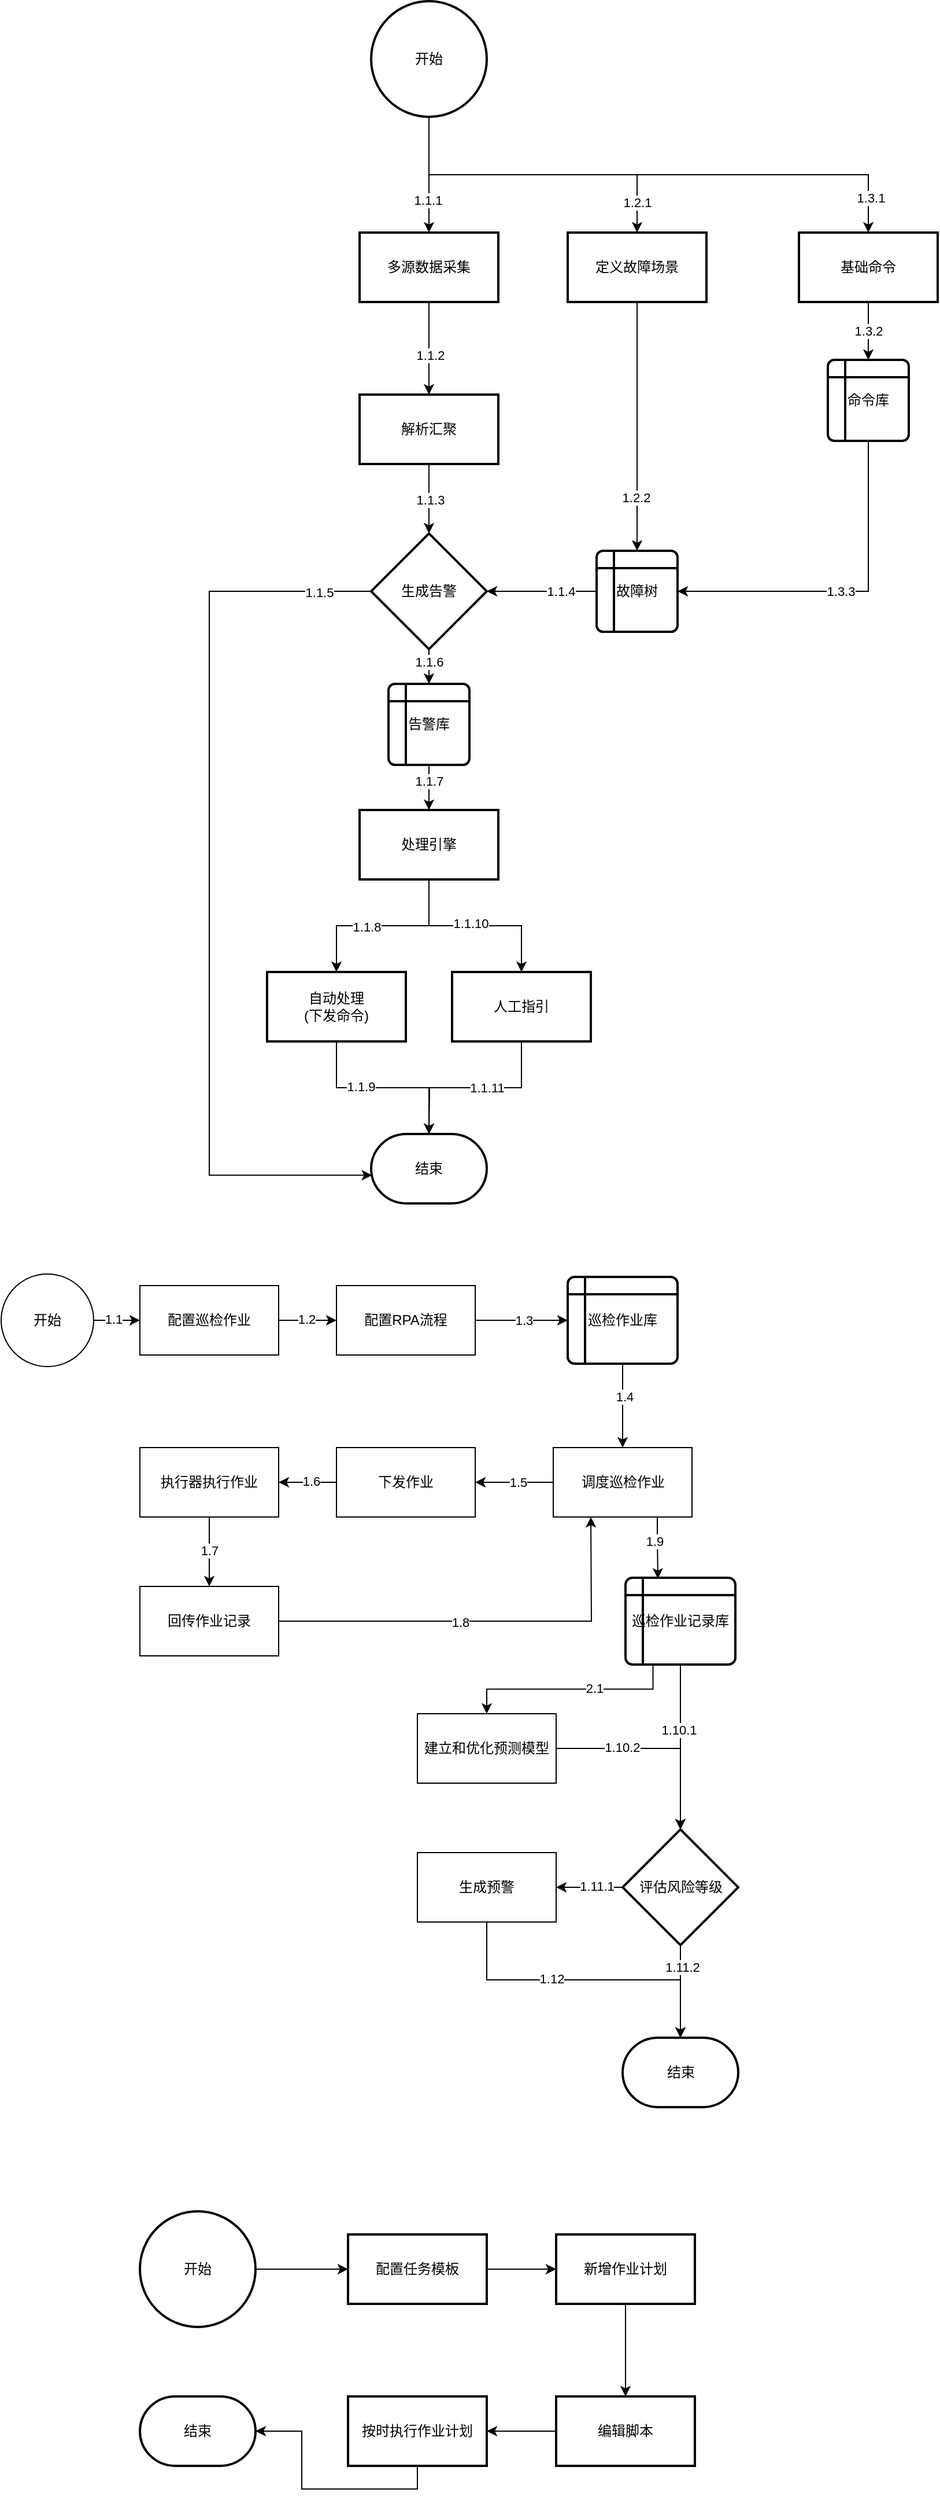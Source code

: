 <mxfile version="24.7.4">
  <diagram name="第 1 页" id="SVfDwHS8JEJLDXrOLqse">
    <mxGraphModel dx="1308" dy="915" grid="1" gridSize="10" guides="1" tooltips="1" connect="1" arrows="1" fold="1" page="1" pageScale="1" pageWidth="827" pageHeight="1169" math="0" shadow="0">
      <root>
        <mxCell id="0" />
        <mxCell id="1" parent="0" />
        <mxCell id="gOxFweUKBGqqjZpO7kUV-6" value="" style="edgeStyle=orthogonalEdgeStyle;rounded=0;orthogonalLoop=1;jettySize=auto;html=1;" edge="1" parent="1" source="gOxFweUKBGqqjZpO7kUV-2" target="gOxFweUKBGqqjZpO7kUV-5">
          <mxGeometry relative="1" as="geometry" />
        </mxCell>
        <mxCell id="gOxFweUKBGqqjZpO7kUV-126" value="1.1.1" style="edgeLabel;html=1;align=center;verticalAlign=middle;resizable=0;points=[];" vertex="1" connectable="0" parent="gOxFweUKBGqqjZpO7kUV-6">
          <mxGeometry x="0.439" y="-1" relative="1" as="geometry">
            <mxPoint as="offset" />
          </mxGeometry>
        </mxCell>
        <mxCell id="gOxFweUKBGqqjZpO7kUV-20" value="" style="edgeStyle=orthogonalEdgeStyle;rounded=0;orthogonalLoop=1;jettySize=auto;html=1;exitX=0.5;exitY=1;exitDx=0;exitDy=0;exitPerimeter=0;" edge="1" parent="1" source="gOxFweUKBGqqjZpO7kUV-2" target="gOxFweUKBGqqjZpO7kUV-19">
          <mxGeometry relative="1" as="geometry">
            <Array as="points">
              <mxPoint x="260" y="280" />
              <mxPoint x="440" y="280" />
            </Array>
          </mxGeometry>
        </mxCell>
        <mxCell id="gOxFweUKBGqqjZpO7kUV-134" value="1.2.1" style="edgeLabel;html=1;align=center;verticalAlign=middle;resizable=0;points=[];" vertex="1" connectable="0" parent="gOxFweUKBGqqjZpO7kUV-20">
          <mxGeometry x="0.814" relative="1" as="geometry">
            <mxPoint as="offset" />
          </mxGeometry>
        </mxCell>
        <mxCell id="gOxFweUKBGqqjZpO7kUV-22" value="" style="edgeStyle=orthogonalEdgeStyle;rounded=0;orthogonalLoop=1;jettySize=auto;html=1;exitX=0.5;exitY=1;exitDx=0;exitDy=0;exitPerimeter=0;" edge="1" parent="1" source="gOxFweUKBGqqjZpO7kUV-2" target="gOxFweUKBGqqjZpO7kUV-21">
          <mxGeometry relative="1" as="geometry" />
        </mxCell>
        <mxCell id="gOxFweUKBGqqjZpO7kUV-128" value="1.3.1" style="edgeLabel;html=1;align=center;verticalAlign=middle;resizable=0;points=[];" vertex="1" connectable="0" parent="gOxFweUKBGqqjZpO7kUV-22">
          <mxGeometry x="0.876" y="2" relative="1" as="geometry">
            <mxPoint as="offset" />
          </mxGeometry>
        </mxCell>
        <mxCell id="gOxFweUKBGqqjZpO7kUV-2" value="开始" style="strokeWidth=2;html=1;shape=mxgraph.flowchart.start_2;whiteSpace=wrap;" vertex="1" parent="1">
          <mxGeometry x="210" y="130" width="100" height="100" as="geometry" />
        </mxCell>
        <mxCell id="gOxFweUKBGqqjZpO7kUV-8" value="" style="edgeStyle=orthogonalEdgeStyle;rounded=0;orthogonalLoop=1;jettySize=auto;html=1;" edge="1" parent="1" source="gOxFweUKBGqqjZpO7kUV-5" target="gOxFweUKBGqqjZpO7kUV-7">
          <mxGeometry relative="1" as="geometry" />
        </mxCell>
        <mxCell id="gOxFweUKBGqqjZpO7kUV-129" value="1.1.2" style="edgeLabel;html=1;align=center;verticalAlign=middle;resizable=0;points=[];" vertex="1" connectable="0" parent="gOxFweUKBGqqjZpO7kUV-8">
          <mxGeometry x="0.142" y="1" relative="1" as="geometry">
            <mxPoint as="offset" />
          </mxGeometry>
        </mxCell>
        <mxCell id="gOxFweUKBGqqjZpO7kUV-5" value="多源数据采集" style="whiteSpace=wrap;html=1;strokeWidth=2;" vertex="1" parent="1">
          <mxGeometry x="200" y="330" width="120" height="60" as="geometry" />
        </mxCell>
        <mxCell id="gOxFweUKBGqqjZpO7kUV-10" value="" style="edgeStyle=orthogonalEdgeStyle;rounded=0;orthogonalLoop=1;jettySize=auto;html=1;entryX=0.5;entryY=0;entryDx=0;entryDy=0;entryPerimeter=0;" edge="1" parent="1" source="gOxFweUKBGqqjZpO7kUV-7" target="gOxFweUKBGqqjZpO7kUV-144">
          <mxGeometry relative="1" as="geometry">
            <mxPoint x="260" y="610" as="targetPoint" />
          </mxGeometry>
        </mxCell>
        <mxCell id="gOxFweUKBGqqjZpO7kUV-130" value="1.1.3" style="edgeLabel;html=1;align=center;verticalAlign=middle;resizable=0;points=[];" vertex="1" connectable="0" parent="gOxFweUKBGqqjZpO7kUV-10">
          <mxGeometry x="0.028" y="1" relative="1" as="geometry">
            <mxPoint as="offset" />
          </mxGeometry>
        </mxCell>
        <mxCell id="gOxFweUKBGqqjZpO7kUV-7" value="解析汇聚" style="whiteSpace=wrap;html=1;strokeWidth=2;" vertex="1" parent="1">
          <mxGeometry x="200" y="470" width="120" height="60" as="geometry" />
        </mxCell>
        <mxCell id="gOxFweUKBGqqjZpO7kUV-14" value="" style="edgeStyle=orthogonalEdgeStyle;rounded=0;orthogonalLoop=1;jettySize=auto;html=1;exitX=0.5;exitY=1;exitDx=0;exitDy=0;exitPerimeter=0;" edge="1" parent="1" source="gOxFweUKBGqqjZpO7kUV-32" target="gOxFweUKBGqqjZpO7kUV-13">
          <mxGeometry relative="1" as="geometry">
            <mxPoint x="260" y="700" as="sourcePoint" />
          </mxGeometry>
        </mxCell>
        <mxCell id="gOxFweUKBGqqjZpO7kUV-149" value="1.1.7" style="edgeLabel;html=1;align=center;verticalAlign=middle;resizable=0;points=[];" vertex="1" connectable="0" parent="gOxFweUKBGqqjZpO7kUV-14">
          <mxGeometry x="-0.306" relative="1" as="geometry">
            <mxPoint as="offset" />
          </mxGeometry>
        </mxCell>
        <mxCell id="gOxFweUKBGqqjZpO7kUV-16" value="" style="edgeStyle=orthogonalEdgeStyle;rounded=0;orthogonalLoop=1;jettySize=auto;html=1;" edge="1" parent="1" source="gOxFweUKBGqqjZpO7kUV-13" target="gOxFweUKBGqqjZpO7kUV-15">
          <mxGeometry relative="1" as="geometry" />
        </mxCell>
        <mxCell id="gOxFweUKBGqqjZpO7kUV-139" value="1.1.8" style="edgeLabel;html=1;align=center;verticalAlign=middle;resizable=0;points=[];" vertex="1" connectable="0" parent="gOxFweUKBGqqjZpO7kUV-16">
          <mxGeometry x="0.173" y="1" relative="1" as="geometry">
            <mxPoint as="offset" />
          </mxGeometry>
        </mxCell>
        <mxCell id="gOxFweUKBGqqjZpO7kUV-18" value="" style="edgeStyle=orthogonalEdgeStyle;rounded=0;orthogonalLoop=1;jettySize=auto;html=1;" edge="1" parent="1" source="gOxFweUKBGqqjZpO7kUV-13" target="gOxFweUKBGqqjZpO7kUV-17">
          <mxGeometry relative="1" as="geometry" />
        </mxCell>
        <mxCell id="gOxFweUKBGqqjZpO7kUV-140" value="1.1.10" style="edgeLabel;html=1;align=center;verticalAlign=middle;resizable=0;points=[];" vertex="1" connectable="0" parent="gOxFweUKBGqqjZpO7kUV-18">
          <mxGeometry x="-0.058" y="2" relative="1" as="geometry">
            <mxPoint as="offset" />
          </mxGeometry>
        </mxCell>
        <mxCell id="gOxFweUKBGqqjZpO7kUV-13" value="处理引擎" style="whiteSpace=wrap;html=1;strokeWidth=2;" vertex="1" parent="1">
          <mxGeometry x="200" y="829" width="120" height="60" as="geometry" />
        </mxCell>
        <mxCell id="gOxFweUKBGqqjZpO7kUV-30" style="edgeStyle=orthogonalEdgeStyle;rounded=0;orthogonalLoop=1;jettySize=auto;html=1;exitX=0.5;exitY=1;exitDx=0;exitDy=0;" edge="1" parent="1" source="gOxFweUKBGqqjZpO7kUV-15" target="gOxFweUKBGqqjZpO7kUV-29">
          <mxGeometry relative="1" as="geometry" />
        </mxCell>
        <mxCell id="gOxFweUKBGqqjZpO7kUV-142" value="1.1.9" style="edgeLabel;html=1;align=center;verticalAlign=middle;resizable=0;points=[];" vertex="1" connectable="0" parent="gOxFweUKBGqqjZpO7kUV-30">
          <mxGeometry x="-0.244" y="1" relative="1" as="geometry">
            <mxPoint as="offset" />
          </mxGeometry>
        </mxCell>
        <mxCell id="gOxFweUKBGqqjZpO7kUV-15" value="&lt;div&gt;自动处理&lt;/div&gt;(下发命令)" style="whiteSpace=wrap;html=1;strokeWidth=2;" vertex="1" parent="1">
          <mxGeometry x="120" y="969" width="120" height="60" as="geometry" />
        </mxCell>
        <mxCell id="gOxFweUKBGqqjZpO7kUV-31" style="edgeStyle=orthogonalEdgeStyle;rounded=0;orthogonalLoop=1;jettySize=auto;html=1;exitX=0.5;exitY=1;exitDx=0;exitDy=0;" edge="1" parent="1" source="gOxFweUKBGqqjZpO7kUV-17">
          <mxGeometry relative="1" as="geometry">
            <mxPoint x="260" y="1109" as="targetPoint" />
          </mxGeometry>
        </mxCell>
        <mxCell id="gOxFweUKBGqqjZpO7kUV-143" value="1.1.11" style="edgeLabel;html=1;align=center;verticalAlign=middle;resizable=0;points=[];" vertex="1" connectable="0" parent="gOxFweUKBGqqjZpO7kUV-31">
          <mxGeometry x="-0.117" relative="1" as="geometry">
            <mxPoint as="offset" />
          </mxGeometry>
        </mxCell>
        <mxCell id="gOxFweUKBGqqjZpO7kUV-17" value="人工指引" style="whiteSpace=wrap;html=1;strokeWidth=2;" vertex="1" parent="1">
          <mxGeometry x="280" y="969" width="120" height="60" as="geometry" />
        </mxCell>
        <mxCell id="gOxFweUKBGqqjZpO7kUV-25" style="edgeStyle=orthogonalEdgeStyle;rounded=0;orthogonalLoop=1;jettySize=auto;html=1;exitX=0.5;exitY=1;exitDx=0;exitDy=0;entryX=0.5;entryY=0;entryDx=0;entryDy=0;" edge="1" parent="1" source="gOxFweUKBGqqjZpO7kUV-19" target="gOxFweUKBGqqjZpO7kUV-24">
          <mxGeometry relative="1" as="geometry" />
        </mxCell>
        <mxCell id="gOxFweUKBGqqjZpO7kUV-135" value="1.2.2" style="edgeLabel;html=1;align=center;verticalAlign=middle;resizable=0;points=[];" vertex="1" connectable="0" parent="gOxFweUKBGqqjZpO7kUV-25">
          <mxGeometry x="0.569" y="-1" relative="1" as="geometry">
            <mxPoint as="offset" />
          </mxGeometry>
        </mxCell>
        <mxCell id="gOxFweUKBGqqjZpO7kUV-19" value="定义故障场景" style="whiteSpace=wrap;html=1;strokeWidth=2;" vertex="1" parent="1">
          <mxGeometry x="380" y="330" width="120" height="60" as="geometry" />
        </mxCell>
        <mxCell id="gOxFweUKBGqqjZpO7kUV-26" style="edgeStyle=orthogonalEdgeStyle;rounded=0;orthogonalLoop=1;jettySize=auto;html=1;exitX=0.5;exitY=1;exitDx=0;exitDy=0;entryX=0.5;entryY=0;entryDx=0;entryDy=0;" edge="1" parent="1" source="gOxFweUKBGqqjZpO7kUV-21" target="gOxFweUKBGqqjZpO7kUV-23">
          <mxGeometry relative="1" as="geometry" />
        </mxCell>
        <mxCell id="gOxFweUKBGqqjZpO7kUV-136" value="1.3.2" style="edgeLabel;html=1;align=center;verticalAlign=middle;resizable=0;points=[];" vertex="1" connectable="0" parent="gOxFweUKBGqqjZpO7kUV-26">
          <mxGeometry x="-0.02" relative="1" as="geometry">
            <mxPoint as="offset" />
          </mxGeometry>
        </mxCell>
        <mxCell id="gOxFweUKBGqqjZpO7kUV-21" value="基础命令" style="whiteSpace=wrap;html=1;strokeWidth=2;" vertex="1" parent="1">
          <mxGeometry x="580" y="330" width="120" height="60" as="geometry" />
        </mxCell>
        <mxCell id="gOxFweUKBGqqjZpO7kUV-27" style="edgeStyle=orthogonalEdgeStyle;rounded=0;orthogonalLoop=1;jettySize=auto;html=1;exitX=0.5;exitY=1;exitDx=0;exitDy=0;entryX=1;entryY=0.5;entryDx=0;entryDy=0;" edge="1" parent="1" source="gOxFweUKBGqqjZpO7kUV-23" target="gOxFweUKBGqqjZpO7kUV-24">
          <mxGeometry relative="1" as="geometry" />
        </mxCell>
        <mxCell id="gOxFweUKBGqqjZpO7kUV-137" value="1.3.3" style="edgeLabel;html=1;align=center;verticalAlign=middle;resizable=0;points=[];" vertex="1" connectable="0" parent="gOxFweUKBGqqjZpO7kUV-27">
          <mxGeometry x="0.044" relative="1" as="geometry">
            <mxPoint as="offset" />
          </mxGeometry>
        </mxCell>
        <mxCell id="gOxFweUKBGqqjZpO7kUV-23" value="命令库" style="shape=internalStorage;whiteSpace=wrap;html=1;dx=15;dy=15;rounded=1;arcSize=8;strokeWidth=2;" vertex="1" parent="1">
          <mxGeometry x="605" y="440" width="70" height="70" as="geometry" />
        </mxCell>
        <mxCell id="gOxFweUKBGqqjZpO7kUV-28" style="edgeStyle=orthogonalEdgeStyle;rounded=0;orthogonalLoop=1;jettySize=auto;html=1;exitX=0;exitY=0.5;exitDx=0;exitDy=0;entryX=1;entryY=0.5;entryDx=0;entryDy=0;entryPerimeter=0;" edge="1" parent="1" source="gOxFweUKBGqqjZpO7kUV-24" target="gOxFweUKBGqqjZpO7kUV-144">
          <mxGeometry relative="1" as="geometry">
            <mxPoint x="320" y="640" as="targetPoint" />
          </mxGeometry>
        </mxCell>
        <mxCell id="gOxFweUKBGqqjZpO7kUV-138" value="1.1.4" style="edgeLabel;html=1;align=center;verticalAlign=middle;resizable=0;points=[];" vertex="1" connectable="0" parent="gOxFweUKBGqqjZpO7kUV-28">
          <mxGeometry x="-0.61" relative="1" as="geometry">
            <mxPoint x="-13" as="offset" />
          </mxGeometry>
        </mxCell>
        <mxCell id="gOxFweUKBGqqjZpO7kUV-24" value="故障树" style="shape=internalStorage;whiteSpace=wrap;html=1;dx=15;dy=15;rounded=1;arcSize=8;strokeWidth=2;" vertex="1" parent="1">
          <mxGeometry x="405" y="605" width="70" height="70" as="geometry" />
        </mxCell>
        <mxCell id="gOxFweUKBGqqjZpO7kUV-29" value="结束" style="strokeWidth=2;html=1;shape=mxgraph.flowchart.terminator;whiteSpace=wrap;" vertex="1" parent="1">
          <mxGeometry x="210" y="1109" width="100" height="60" as="geometry" />
        </mxCell>
        <mxCell id="gOxFweUKBGqqjZpO7kUV-38" value="" style="edgeStyle=orthogonalEdgeStyle;rounded=0;orthogonalLoop=1;jettySize=auto;html=1;" edge="1" parent="1" source="gOxFweUKBGqqjZpO7kUV-34" target="gOxFweUKBGqqjZpO7kUV-37">
          <mxGeometry relative="1" as="geometry" />
        </mxCell>
        <mxCell id="gOxFweUKBGqqjZpO7kUV-109" value="1" style="edgeLabel;html=1;align=center;verticalAlign=middle;resizable=0;points=[];" vertex="1" connectable="0" parent="gOxFweUKBGqqjZpO7kUV-38">
          <mxGeometry x="-0.217" relative="1" as="geometry">
            <mxPoint as="offset" />
          </mxGeometry>
        </mxCell>
        <mxCell id="gOxFweUKBGqqjZpO7kUV-118" value="1.1" style="edgeLabel;html=1;align=center;verticalAlign=middle;resizable=0;points=[];" vertex="1" connectable="0" parent="gOxFweUKBGqqjZpO7kUV-38">
          <mxGeometry x="-0.178" y="1" relative="1" as="geometry">
            <mxPoint as="offset" />
          </mxGeometry>
        </mxCell>
        <mxCell id="gOxFweUKBGqqjZpO7kUV-34" value="开始" style="ellipse;whiteSpace=wrap;html=1;aspect=fixed;" vertex="1" parent="1">
          <mxGeometry x="-110" y="1230" width="80" height="80" as="geometry" />
        </mxCell>
        <mxCell id="gOxFweUKBGqqjZpO7kUV-45" value="" style="edgeStyle=orthogonalEdgeStyle;rounded=0;orthogonalLoop=1;jettySize=auto;html=1;" edge="1" parent="1" source="gOxFweUKBGqqjZpO7kUV-37" target="gOxFweUKBGqqjZpO7kUV-44">
          <mxGeometry relative="1" as="geometry" />
        </mxCell>
        <mxCell id="gOxFweUKBGqqjZpO7kUV-110" value="1.2" style="edgeLabel;html=1;align=center;verticalAlign=middle;resizable=0;points=[];" vertex="1" connectable="0" parent="gOxFweUKBGqqjZpO7kUV-45">
          <mxGeometry x="-0.04" y="1" relative="1" as="geometry">
            <mxPoint as="offset" />
          </mxGeometry>
        </mxCell>
        <mxCell id="gOxFweUKBGqqjZpO7kUV-37" value="配置巡检作业" style="whiteSpace=wrap;html=1;" vertex="1" parent="1">
          <mxGeometry x="10" y="1240" width="120" height="60" as="geometry" />
        </mxCell>
        <mxCell id="gOxFweUKBGqqjZpO7kUV-43" value="" style="edgeStyle=orthogonalEdgeStyle;rounded=0;orthogonalLoop=1;jettySize=auto;html=1;entryX=0.5;entryY=0;entryDx=0;entryDy=0;exitX=0.5;exitY=1;exitDx=0;exitDy=0;" edge="1" parent="1" source="gOxFweUKBGqqjZpO7kUV-41" target="gOxFweUKBGqqjZpO7kUV-51">
          <mxGeometry relative="1" as="geometry">
            <mxPoint x="70" y="1658" as="targetPoint" />
          </mxGeometry>
        </mxCell>
        <mxCell id="gOxFweUKBGqqjZpO7kUV-112" value="1.4" style="edgeLabel;html=1;align=center;verticalAlign=middle;resizable=0;points=[];" vertex="1" connectable="0" parent="gOxFweUKBGqqjZpO7kUV-43">
          <mxGeometry x="-0.234" y="1" relative="1" as="geometry">
            <mxPoint as="offset" />
          </mxGeometry>
        </mxCell>
        <mxCell id="gOxFweUKBGqqjZpO7kUV-41" value="巡检作业库" style="shape=internalStorage;whiteSpace=wrap;html=1;dx=15;dy=15;rounded=1;arcSize=8;strokeWidth=2;" vertex="1" parent="1">
          <mxGeometry x="380" y="1232.5" width="95" height="75" as="geometry" />
        </mxCell>
        <mxCell id="gOxFweUKBGqqjZpO7kUV-82" style="edgeStyle=orthogonalEdgeStyle;rounded=0;orthogonalLoop=1;jettySize=auto;html=1;exitX=1;exitY=0.5;exitDx=0;exitDy=0;entryX=0;entryY=0.5;entryDx=0;entryDy=0;" edge="1" parent="1" source="gOxFweUKBGqqjZpO7kUV-44" target="gOxFweUKBGqqjZpO7kUV-41">
          <mxGeometry relative="1" as="geometry" />
        </mxCell>
        <mxCell id="gOxFweUKBGqqjZpO7kUV-111" value="1.3" style="edgeLabel;html=1;align=center;verticalAlign=middle;resizable=0;points=[];" vertex="1" connectable="0" parent="gOxFweUKBGqqjZpO7kUV-82">
          <mxGeometry x="0.035" relative="1" as="geometry">
            <mxPoint as="offset" />
          </mxGeometry>
        </mxCell>
        <mxCell id="gOxFweUKBGqqjZpO7kUV-44" value="配置RPA流程" style="whiteSpace=wrap;html=1;" vertex="1" parent="1">
          <mxGeometry x="180" y="1240" width="120" height="60" as="geometry" />
        </mxCell>
        <mxCell id="gOxFweUKBGqqjZpO7kUV-54" value="" style="edgeStyle=orthogonalEdgeStyle;rounded=0;orthogonalLoop=1;jettySize=auto;html=1;" edge="1" parent="1" source="gOxFweUKBGqqjZpO7kUV-51" target="gOxFweUKBGqqjZpO7kUV-53">
          <mxGeometry relative="1" as="geometry" />
        </mxCell>
        <mxCell id="gOxFweUKBGqqjZpO7kUV-113" value="1.5" style="edgeLabel;html=1;align=center;verticalAlign=middle;resizable=0;points=[];" vertex="1" connectable="0" parent="gOxFweUKBGqqjZpO7kUV-54">
          <mxGeometry x="-0.083" relative="1" as="geometry">
            <mxPoint as="offset" />
          </mxGeometry>
        </mxCell>
        <mxCell id="gOxFweUKBGqqjZpO7kUV-51" value="调度巡检作业" style="whiteSpace=wrap;html=1;" vertex="1" parent="1">
          <mxGeometry x="367.5" y="1380" width="120" height="60" as="geometry" />
        </mxCell>
        <mxCell id="gOxFweUKBGqqjZpO7kUV-56" value="" style="edgeStyle=orthogonalEdgeStyle;rounded=0;orthogonalLoop=1;jettySize=auto;html=1;" edge="1" parent="1" source="gOxFweUKBGqqjZpO7kUV-53" target="gOxFweUKBGqqjZpO7kUV-55">
          <mxGeometry relative="1" as="geometry" />
        </mxCell>
        <mxCell id="gOxFweUKBGqqjZpO7kUV-114" value="6" style="edgeLabel;html=1;align=center;verticalAlign=middle;resizable=0;points=[];" vertex="1" connectable="0" parent="gOxFweUKBGqqjZpO7kUV-56">
          <mxGeometry x="-0.09" y="-1" relative="1" as="geometry">
            <mxPoint as="offset" />
          </mxGeometry>
        </mxCell>
        <mxCell id="gOxFweUKBGqqjZpO7kUV-119" value="1.6" style="edgeLabel;html=1;align=center;verticalAlign=middle;resizable=0;points=[];" vertex="1" connectable="0" parent="gOxFweUKBGqqjZpO7kUV-56">
          <mxGeometry x="-0.091" y="-1" relative="1" as="geometry">
            <mxPoint as="offset" />
          </mxGeometry>
        </mxCell>
        <mxCell id="gOxFweUKBGqqjZpO7kUV-53" value="下发作业" style="whiteSpace=wrap;html=1;" vertex="1" parent="1">
          <mxGeometry x="180" y="1380" width="120" height="60" as="geometry" />
        </mxCell>
        <mxCell id="gOxFweUKBGqqjZpO7kUV-58" value="" style="edgeStyle=orthogonalEdgeStyle;rounded=0;orthogonalLoop=1;jettySize=auto;html=1;" edge="1" parent="1" source="gOxFweUKBGqqjZpO7kUV-55" target="gOxFweUKBGqqjZpO7kUV-57">
          <mxGeometry relative="1" as="geometry" />
        </mxCell>
        <mxCell id="gOxFweUKBGqqjZpO7kUV-115" value="1.7" style="edgeLabel;html=1;align=center;verticalAlign=middle;resizable=0;points=[];" vertex="1" connectable="0" parent="gOxFweUKBGqqjZpO7kUV-58">
          <mxGeometry x="-0.054" relative="1" as="geometry">
            <mxPoint as="offset" />
          </mxGeometry>
        </mxCell>
        <mxCell id="gOxFweUKBGqqjZpO7kUV-55" value="执行器执行作业" style="whiteSpace=wrap;html=1;" vertex="1" parent="1">
          <mxGeometry x="10" y="1380" width="120" height="60" as="geometry" />
        </mxCell>
        <mxCell id="gOxFweUKBGqqjZpO7kUV-83" style="edgeStyle=orthogonalEdgeStyle;rounded=0;orthogonalLoop=1;jettySize=auto;html=1;exitX=1;exitY=0.5;exitDx=0;exitDy=0;" edge="1" parent="1" source="gOxFweUKBGqqjZpO7kUV-57">
          <mxGeometry relative="1" as="geometry">
            <mxPoint x="400" y="1440" as="targetPoint" />
          </mxGeometry>
        </mxCell>
        <mxCell id="gOxFweUKBGqqjZpO7kUV-116" value="1.8" style="edgeLabel;html=1;align=center;verticalAlign=middle;resizable=0;points=[];" vertex="1" connectable="0" parent="gOxFweUKBGqqjZpO7kUV-83">
          <mxGeometry x="-0.133" y="-1" relative="1" as="geometry">
            <mxPoint as="offset" />
          </mxGeometry>
        </mxCell>
        <mxCell id="gOxFweUKBGqqjZpO7kUV-57" value="回传作业记录" style="whiteSpace=wrap;html=1;" vertex="1" parent="1">
          <mxGeometry x="10" y="1500" width="120" height="60" as="geometry" />
        </mxCell>
        <mxCell id="gOxFweUKBGqqjZpO7kUV-90" style="edgeStyle=orthogonalEdgeStyle;rounded=0;orthogonalLoop=1;jettySize=auto;html=1;exitX=0.25;exitY=1;exitDx=0;exitDy=0;entryX=0.5;entryY=0;entryDx=0;entryDy=0;" edge="1" parent="1" source="gOxFweUKBGqqjZpO7kUV-64" target="gOxFweUKBGqqjZpO7kUV-67">
          <mxGeometry relative="1" as="geometry" />
        </mxCell>
        <mxCell id="gOxFweUKBGqqjZpO7kUV-125" value="2.1" style="edgeLabel;html=1;align=center;verticalAlign=middle;resizable=0;points=[];" vertex="1" connectable="0" parent="gOxFweUKBGqqjZpO7kUV-90">
          <mxGeometry x="-0.228" y="-1" relative="1" as="geometry">
            <mxPoint as="offset" />
          </mxGeometry>
        </mxCell>
        <mxCell id="gOxFweUKBGqqjZpO7kUV-64" value="巡检作业记录库" style="shape=internalStorage;whiteSpace=wrap;html=1;dx=15;dy=15;rounded=1;arcSize=8;strokeWidth=2;" vertex="1" parent="1">
          <mxGeometry x="430" y="1492.5" width="95" height="75" as="geometry" />
        </mxCell>
        <mxCell id="gOxFweUKBGqqjZpO7kUV-67" value="建立和优化预测模型" style="whiteSpace=wrap;html=1;" vertex="1" parent="1">
          <mxGeometry x="250" y="1610" width="120" height="60" as="geometry" />
        </mxCell>
        <mxCell id="gOxFweUKBGqqjZpO7kUV-94" style="edgeStyle=orthogonalEdgeStyle;rounded=0;orthogonalLoop=1;jettySize=auto;html=1;exitX=0;exitY=0.5;exitDx=0;exitDy=0;exitPerimeter=0;entryX=1;entryY=0.5;entryDx=0;entryDy=0;" edge="1" parent="1" source="gOxFweUKBGqqjZpO7kUV-73" target="gOxFweUKBGqqjZpO7kUV-77">
          <mxGeometry relative="1" as="geometry" />
        </mxCell>
        <mxCell id="gOxFweUKBGqqjZpO7kUV-122" value="1.11.1" style="edgeLabel;html=1;align=center;verticalAlign=middle;resizable=0;points=[];" vertex="1" connectable="0" parent="gOxFweUKBGqqjZpO7kUV-94">
          <mxGeometry x="-0.219" y="-1" relative="1" as="geometry">
            <mxPoint as="offset" />
          </mxGeometry>
        </mxCell>
        <mxCell id="gOxFweUKBGqqjZpO7kUV-73" value="评估风险等级" style="strokeWidth=2;html=1;shape=mxgraph.flowchart.decision;whiteSpace=wrap;" vertex="1" parent="1">
          <mxGeometry x="427.5" y="1710" width="100" height="100" as="geometry" />
        </mxCell>
        <mxCell id="gOxFweUKBGqqjZpO7kUV-76" value="结束" style="strokeWidth=2;html=1;shape=mxgraph.flowchart.terminator;whiteSpace=wrap;" vertex="1" parent="1">
          <mxGeometry x="427.5" y="1890" width="100" height="60" as="geometry" />
        </mxCell>
        <mxCell id="gOxFweUKBGqqjZpO7kUV-97" style="edgeStyle=orthogonalEdgeStyle;rounded=0;orthogonalLoop=1;jettySize=auto;html=1;exitX=0.5;exitY=1;exitDx=0;exitDy=0;" edge="1" parent="1" source="gOxFweUKBGqqjZpO7kUV-77" target="gOxFweUKBGqqjZpO7kUV-76">
          <mxGeometry relative="1" as="geometry" />
        </mxCell>
        <mxCell id="gOxFweUKBGqqjZpO7kUV-124" value="1.12" style="edgeLabel;html=1;align=center;verticalAlign=middle;resizable=0;points=[];" vertex="1" connectable="0" parent="gOxFweUKBGqqjZpO7kUV-97">
          <mxGeometry x="-0.21" y="1" relative="1" as="geometry">
            <mxPoint as="offset" />
          </mxGeometry>
        </mxCell>
        <mxCell id="gOxFweUKBGqqjZpO7kUV-77" value="生成预警" style="whiteSpace=wrap;html=1;" vertex="1" parent="1">
          <mxGeometry x="250" y="1730" width="120" height="60" as="geometry" />
        </mxCell>
        <mxCell id="gOxFweUKBGqqjZpO7kUV-86" style="edgeStyle=orthogonalEdgeStyle;rounded=0;orthogonalLoop=1;jettySize=auto;html=1;exitX=0.75;exitY=1;exitDx=0;exitDy=0;entryX=0.295;entryY=0.01;entryDx=0;entryDy=0;entryPerimeter=0;" edge="1" parent="1" source="gOxFweUKBGqqjZpO7kUV-51" target="gOxFweUKBGqqjZpO7kUV-64">
          <mxGeometry relative="1" as="geometry">
            <Array as="points">
              <mxPoint x="458" y="1460" />
              <mxPoint x="458" y="1460" />
            </Array>
          </mxGeometry>
        </mxCell>
        <mxCell id="gOxFweUKBGqqjZpO7kUV-117" value="1.9" style="edgeLabel;html=1;align=center;verticalAlign=middle;resizable=0;points=[];" vertex="1" connectable="0" parent="gOxFweUKBGqqjZpO7kUV-86">
          <mxGeometry x="-0.195" y="-3" relative="1" as="geometry">
            <mxPoint as="offset" />
          </mxGeometry>
        </mxCell>
        <mxCell id="gOxFweUKBGqqjZpO7kUV-89" style="edgeStyle=orthogonalEdgeStyle;rounded=0;orthogonalLoop=1;jettySize=auto;html=1;exitX=0.5;exitY=1;exitDx=0;exitDy=0;entryX=0.5;entryY=0;entryDx=0;entryDy=0;entryPerimeter=0;" edge="1" parent="1" source="gOxFweUKBGqqjZpO7kUV-64" target="gOxFweUKBGqqjZpO7kUV-73">
          <mxGeometry relative="1" as="geometry" />
        </mxCell>
        <mxCell id="gOxFweUKBGqqjZpO7kUV-120" value="1.10.1" style="edgeLabel;html=1;align=center;verticalAlign=middle;resizable=0;points=[];" vertex="1" connectable="0" parent="gOxFweUKBGqqjZpO7kUV-89">
          <mxGeometry x="-0.206" y="-2" relative="1" as="geometry">
            <mxPoint as="offset" />
          </mxGeometry>
        </mxCell>
        <mxCell id="gOxFweUKBGqqjZpO7kUV-92" style="edgeStyle=orthogonalEdgeStyle;rounded=0;orthogonalLoop=1;jettySize=auto;html=1;exitX=1;exitY=0.5;exitDx=0;exitDy=0;entryX=0.5;entryY=0;entryDx=0;entryDy=0;entryPerimeter=0;" edge="1" parent="1" source="gOxFweUKBGqqjZpO7kUV-67" target="gOxFweUKBGqqjZpO7kUV-73">
          <mxGeometry relative="1" as="geometry" />
        </mxCell>
        <mxCell id="gOxFweUKBGqqjZpO7kUV-121" value="1.10.2" style="edgeLabel;html=1;align=center;verticalAlign=middle;resizable=0;points=[];" vertex="1" connectable="0" parent="gOxFweUKBGqqjZpO7kUV-92">
          <mxGeometry x="-0.364" y="1" relative="1" as="geometry">
            <mxPoint as="offset" />
          </mxGeometry>
        </mxCell>
        <mxCell id="gOxFweUKBGqqjZpO7kUV-95" style="edgeStyle=orthogonalEdgeStyle;rounded=0;orthogonalLoop=1;jettySize=auto;html=1;exitX=0.5;exitY=1;exitDx=0;exitDy=0;exitPerimeter=0;entryX=0.5;entryY=0;entryDx=0;entryDy=0;entryPerimeter=0;" edge="1" parent="1" source="gOxFweUKBGqqjZpO7kUV-73" target="gOxFweUKBGqqjZpO7kUV-76">
          <mxGeometry relative="1" as="geometry" />
        </mxCell>
        <mxCell id="gOxFweUKBGqqjZpO7kUV-123" value="1.11.2" style="edgeLabel;html=1;align=center;verticalAlign=middle;resizable=0;points=[];" vertex="1" connectable="0" parent="gOxFweUKBGqqjZpO7kUV-95">
          <mxGeometry x="-0.537" y="1" relative="1" as="geometry">
            <mxPoint as="offset" />
          </mxGeometry>
        </mxCell>
        <mxCell id="gOxFweUKBGqqjZpO7kUV-100" value="" style="edgeStyle=orthogonalEdgeStyle;rounded=0;orthogonalLoop=1;jettySize=auto;html=1;" edge="1" parent="1" source="gOxFweUKBGqqjZpO7kUV-98" target="gOxFweUKBGqqjZpO7kUV-99">
          <mxGeometry relative="1" as="geometry" />
        </mxCell>
        <mxCell id="gOxFweUKBGqqjZpO7kUV-98" value="开始" style="strokeWidth=2;html=1;shape=mxgraph.flowchart.start_2;whiteSpace=wrap;" vertex="1" parent="1">
          <mxGeometry x="10" y="2040" width="100" height="100" as="geometry" />
        </mxCell>
        <mxCell id="gOxFweUKBGqqjZpO7kUV-102" value="" style="edgeStyle=orthogonalEdgeStyle;rounded=0;orthogonalLoop=1;jettySize=auto;html=1;" edge="1" parent="1" source="gOxFweUKBGqqjZpO7kUV-99" target="gOxFweUKBGqqjZpO7kUV-101">
          <mxGeometry relative="1" as="geometry" />
        </mxCell>
        <mxCell id="gOxFweUKBGqqjZpO7kUV-99" value="配置任务模板" style="whiteSpace=wrap;html=1;strokeWidth=2;" vertex="1" parent="1">
          <mxGeometry x="190" y="2060" width="120" height="60" as="geometry" />
        </mxCell>
        <mxCell id="gOxFweUKBGqqjZpO7kUV-104" value="" style="edgeStyle=orthogonalEdgeStyle;rounded=0;orthogonalLoop=1;jettySize=auto;html=1;" edge="1" parent="1" source="gOxFweUKBGqqjZpO7kUV-101" target="gOxFweUKBGqqjZpO7kUV-103">
          <mxGeometry relative="1" as="geometry" />
        </mxCell>
        <mxCell id="gOxFweUKBGqqjZpO7kUV-101" value="新增作业计划" style="whiteSpace=wrap;html=1;strokeWidth=2;" vertex="1" parent="1">
          <mxGeometry x="370" y="2060" width="120" height="60" as="geometry" />
        </mxCell>
        <mxCell id="gOxFweUKBGqqjZpO7kUV-106" value="" style="edgeStyle=orthogonalEdgeStyle;rounded=0;orthogonalLoop=1;jettySize=auto;html=1;" edge="1" parent="1" source="gOxFweUKBGqqjZpO7kUV-103" target="gOxFweUKBGqqjZpO7kUV-105">
          <mxGeometry relative="1" as="geometry" />
        </mxCell>
        <mxCell id="gOxFweUKBGqqjZpO7kUV-103" value="编辑脚本" style="whiteSpace=wrap;html=1;strokeWidth=2;" vertex="1" parent="1">
          <mxGeometry x="370" y="2200" width="120" height="60" as="geometry" />
        </mxCell>
        <mxCell id="gOxFweUKBGqqjZpO7kUV-108" style="edgeStyle=orthogonalEdgeStyle;rounded=0;orthogonalLoop=1;jettySize=auto;html=1;exitX=0.5;exitY=1;exitDx=0;exitDy=0;" edge="1" parent="1" source="gOxFweUKBGqqjZpO7kUV-105" target="gOxFweUKBGqqjZpO7kUV-107">
          <mxGeometry relative="1" as="geometry" />
        </mxCell>
        <mxCell id="gOxFweUKBGqqjZpO7kUV-105" value="按时执行作业计划" style="whiteSpace=wrap;html=1;strokeWidth=2;" vertex="1" parent="1">
          <mxGeometry x="190" y="2200" width="120" height="60" as="geometry" />
        </mxCell>
        <mxCell id="gOxFweUKBGqqjZpO7kUV-107" value="结束" style="strokeWidth=2;html=1;shape=mxgraph.flowchart.terminator;whiteSpace=wrap;" vertex="1" parent="1">
          <mxGeometry x="10" y="2200" width="100" height="60" as="geometry" />
        </mxCell>
        <mxCell id="gOxFweUKBGqqjZpO7kUV-144" value="生成告警" style="strokeWidth=2;html=1;shape=mxgraph.flowchart.decision;whiteSpace=wrap;" vertex="1" parent="1">
          <mxGeometry x="210" y="590" width="100" height="100" as="geometry" />
        </mxCell>
        <mxCell id="gOxFweUKBGqqjZpO7kUV-145" value="" style="edgeStyle=orthogonalEdgeStyle;rounded=0;orthogonalLoop=1;jettySize=auto;html=1;exitX=0.5;exitY=1;exitDx=0;exitDy=0;exitPerimeter=0;" edge="1" parent="1" source="gOxFweUKBGqqjZpO7kUV-144" target="gOxFweUKBGqqjZpO7kUV-32">
          <mxGeometry relative="1" as="geometry">
            <mxPoint x="260" y="690" as="sourcePoint" />
            <mxPoint x="260" y="804" as="targetPoint" />
          </mxGeometry>
        </mxCell>
        <mxCell id="gOxFweUKBGqqjZpO7kUV-146" value="1.1.6" style="edgeLabel;html=1;align=center;verticalAlign=middle;resizable=0;points=[];" vertex="1" connectable="0" parent="gOxFweUKBGqqjZpO7kUV-145">
          <mxGeometry x="-0.301" y="-1" relative="1" as="geometry">
            <mxPoint x="1" y="-7" as="offset" />
          </mxGeometry>
        </mxCell>
        <mxCell id="gOxFweUKBGqqjZpO7kUV-32" value="告警库" style="shape=internalStorage;whiteSpace=wrap;html=1;dx=15;dy=15;rounded=1;arcSize=8;strokeWidth=2;" vertex="1" parent="1">
          <mxGeometry x="225" y="720" width="70" height="70" as="geometry" />
        </mxCell>
        <mxCell id="gOxFweUKBGqqjZpO7kUV-147" style="edgeStyle=orthogonalEdgeStyle;rounded=0;orthogonalLoop=1;jettySize=auto;html=1;exitX=0;exitY=0.5;exitDx=0;exitDy=0;exitPerimeter=0;entryX=0.008;entryY=0.594;entryDx=0;entryDy=0;entryPerimeter=0;" edge="1" parent="1" source="gOxFweUKBGqqjZpO7kUV-144" target="gOxFweUKBGqqjZpO7kUV-29">
          <mxGeometry relative="1" as="geometry">
            <Array as="points">
              <mxPoint x="70" y="640" />
              <mxPoint x="70" y="1145" />
            </Array>
          </mxGeometry>
        </mxCell>
        <mxCell id="gOxFweUKBGqqjZpO7kUV-148" value="1.1.5" style="edgeLabel;html=1;align=center;verticalAlign=middle;resizable=0;points=[];" vertex="1" connectable="0" parent="gOxFweUKBGqqjZpO7kUV-147">
          <mxGeometry x="-0.886" y="1" relative="1" as="geometry">
            <mxPoint as="offset" />
          </mxGeometry>
        </mxCell>
      </root>
    </mxGraphModel>
  </diagram>
</mxfile>
